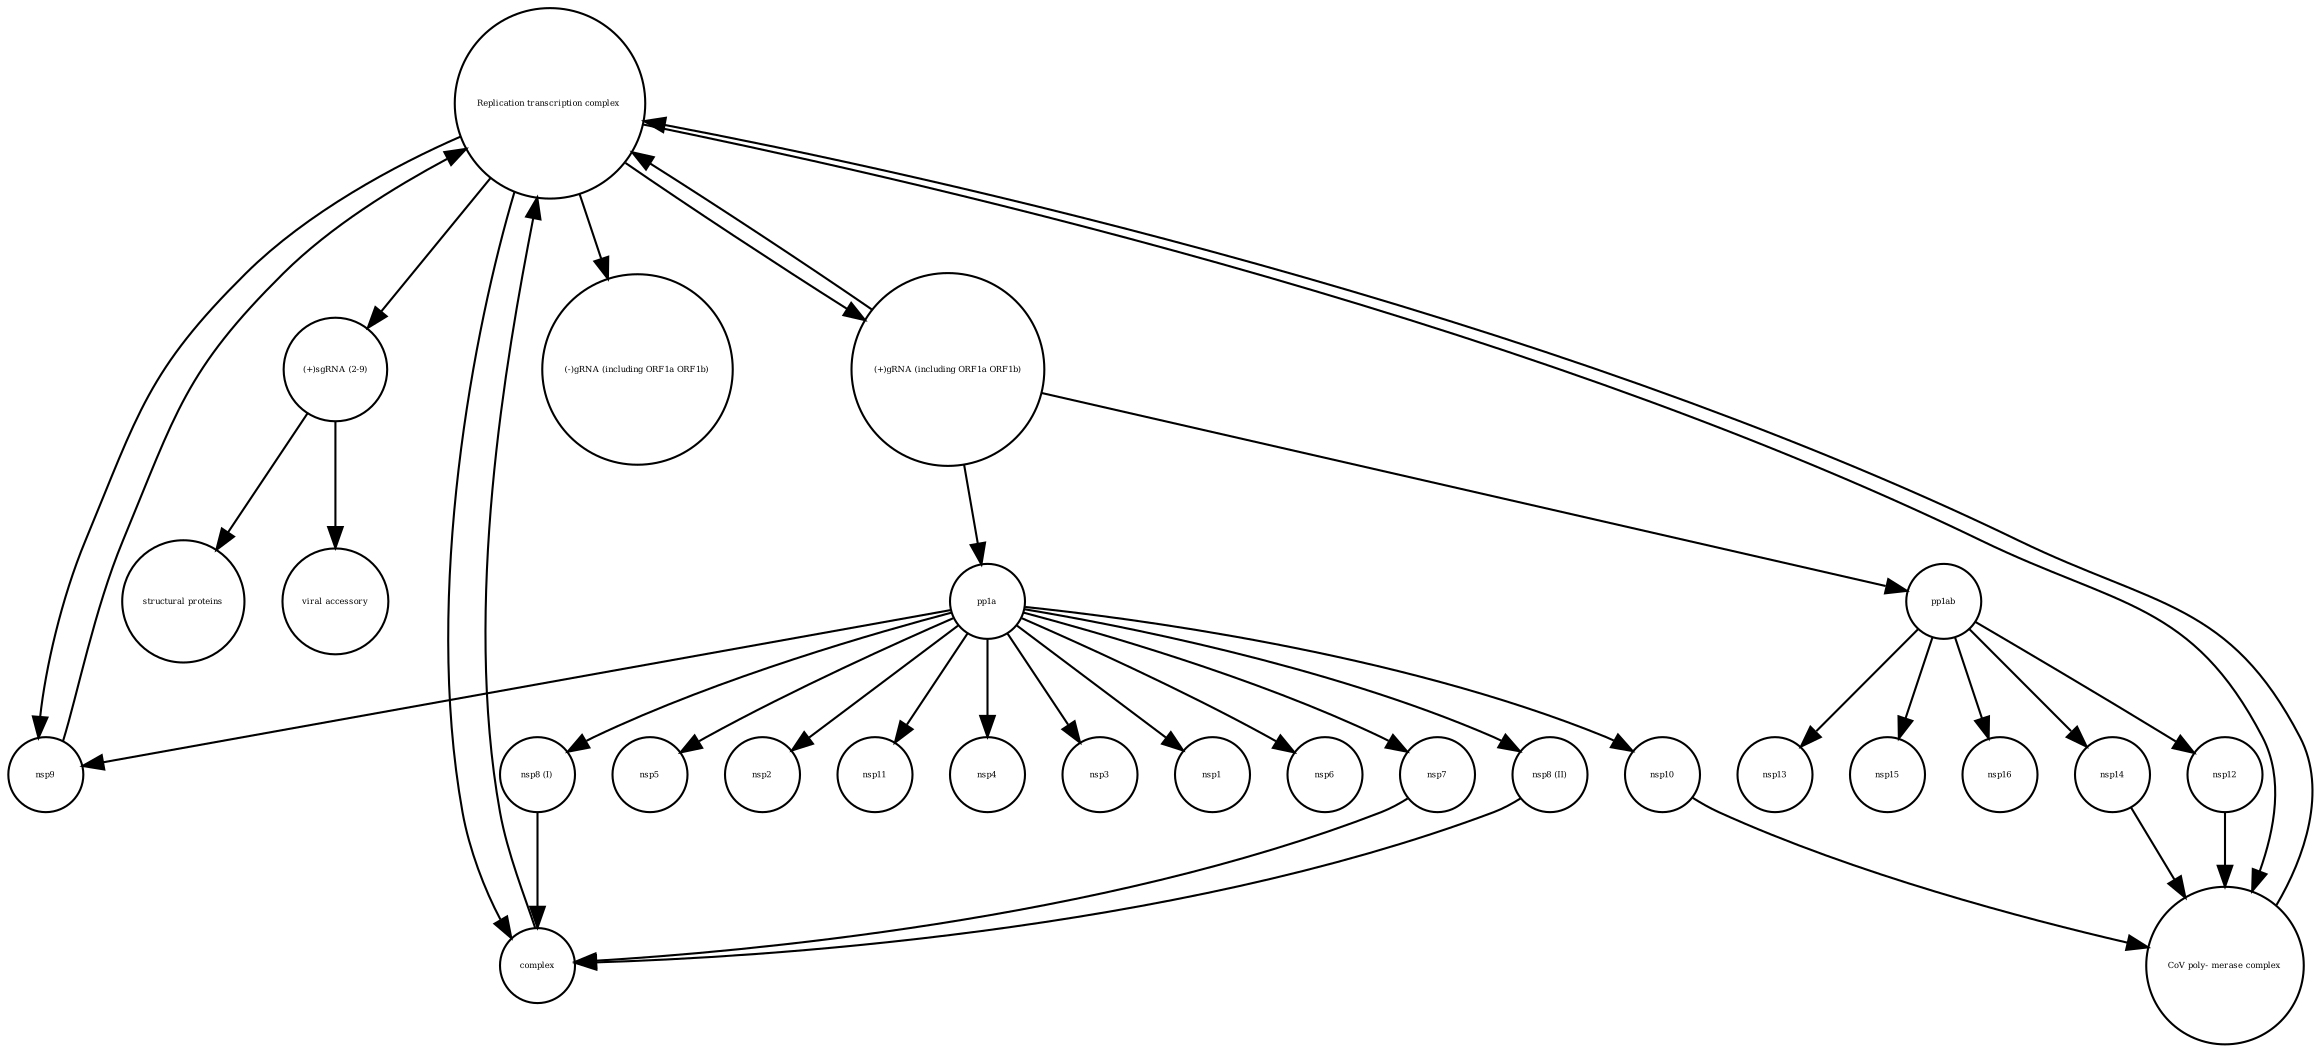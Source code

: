 strict digraph  {
"viral accessory" [annotation="", bipartite=0, cls=macromolecule, fontsize=4, label="viral accessory", shape=circle];
"(+)sgRNA (2-9)" [annotation="", bipartite=0, cls="nucleic acid feature", fontsize=4, label="(+)sgRNA (2-9)", shape=circle];
nsp13 [annotation="", bipartite=0, cls=macromolecule, fontsize=4, label=nsp13, shape=circle];
nsp9 [annotation="", bipartite=0, cls=macromolecule, fontsize=4, label=nsp9, shape=circle];
nsp6 [annotation="", bipartite=0, cls=macromolecule, fontsize=4, label=nsp6, shape=circle];
nsp15 [annotation="", bipartite=0, cls=macromolecule, fontsize=4, label=nsp15, shape=circle];
nsp10 [annotation="", bipartite=0, cls=macromolecule, fontsize=4, label=nsp10, shape=circle];
nsp5 [annotation="", bipartite=0, cls=macromolecule, fontsize=4, label=nsp5, shape=circle];
nsp2 [annotation="", bipartite=0, cls=macromolecule, fontsize=4, label=nsp2, shape=circle];
"structural proteins" [annotation="", bipartite=0, cls=macromolecule, fontsize=4, label="structural proteins", shape=circle];
pp1ab [annotation="", bipartite=0, cls=macromolecule, fontsize=4, label=pp1ab, shape=circle];
"Replication transcription complex " [annotation="", bipartite=0, cls=complex, fontsize=4, label="Replication transcription complex ", shape=circle];
nsp7 [annotation="", bipartite=0, cls=macromolecule, fontsize=4, label=nsp7, shape=circle];
"(+)gRNA (including ORF1a ORF1b)" [annotation="", bipartite=0, cls="nucleic acid feature", fontsize=4, label="(+)gRNA (including ORF1a ORF1b)", shape=circle];
nsp16 [annotation="", bipartite=0, cls=macromolecule, fontsize=4, label=nsp16, shape=circle];
nsp11 [annotation="", bipartite=0, cls=macromolecule, fontsize=4, label=nsp11, shape=circle];
nsp4 [annotation="", bipartite=0, cls=macromolecule, fontsize=4, label=nsp4, shape=circle];
nsp3 [annotation="", bipartite=0, cls=macromolecule, fontsize=4, label=nsp3, shape=circle];
pp1a [annotation="", bipartite=0, cls=macromolecule, fontsize=4, label=pp1a, shape=circle];
"(-)gRNA (including ORF1a ORF1b)" [annotation="", bipartite=0, cls="nucleic acid feature", fontsize=4, label="(-)gRNA (including ORF1a ORF1b)", shape=circle];
"CoV poly- merase complex" [annotation="", bipartite=0, cls=complex, fontsize=4, label="CoV poly- merase complex", shape=circle];
nsp14 [annotation="", bipartite=0, cls=macromolecule, fontsize=4, label=nsp14, shape=circle];
"nsp8 (II)" [annotation="", bipartite=0, cls=macromolecule, fontsize=4, label="nsp8 (II)", shape=circle];
nsp1 [annotation="", bipartite=0, cls=macromolecule, fontsize=4, label=nsp1, shape=circle];
nsp12 [annotation="", bipartite=0, cls=macromolecule, fontsize=4, label=nsp12, shape=circle];
complex [annotation="", bipartite=0, cls=complex, fontsize=4, label=complex, shape=circle];
"nsp8 (I)" [annotation="", bipartite=0, cls=macromolecule, fontsize=4, label="nsp8 (I)", shape=circle];
"(+)sgRNA (2-9)" -> "viral accessory"  [annotation="", interaction_type="necessary stimulation"];
"(+)sgRNA (2-9)" -> "structural proteins"  [annotation="", interaction_type="necessary stimulation"];
nsp9 -> "Replication transcription complex "  [annotation="", interaction_type=production];
nsp10 -> "CoV poly- merase complex"  [annotation="", interaction_type=production];
pp1ab -> nsp15  [annotation="", interaction_type=production];
pp1ab -> nsp16  [annotation="", interaction_type=production];
pp1ab -> nsp14  [annotation="", interaction_type=production];
pp1ab -> nsp12  [annotation="", interaction_type=production];
pp1ab -> nsp13  [annotation="", interaction_type=production];
"Replication transcription complex " -> nsp9  [annotation="", interaction_type=production];
"Replication transcription complex " -> "(-)gRNA (including ORF1a ORF1b)"  [annotation="", interaction_type=production];
"Replication transcription complex " -> "(+)gRNA (including ORF1a ORF1b)"  [annotation="", interaction_type=production];
"Replication transcription complex " -> "CoV poly- merase complex"  [annotation="", interaction_type=production];
"Replication transcription complex " -> complex  [annotation="", interaction_type=production];
"Replication transcription complex " -> "(+)sgRNA (2-9)"  [annotation="", interaction_type="necessary stimulation"];
nsp7 -> complex  [annotation="", interaction_type=production];
"(+)gRNA (including ORF1a ORF1b)" -> pp1ab  [annotation="", interaction_type="necessary stimulation"];
"(+)gRNA (including ORF1a ORF1b)" -> pp1a  [annotation="", interaction_type="necessary stimulation"];
"(+)gRNA (including ORF1a ORF1b)" -> "Replication transcription complex "  [annotation="", interaction_type=production];
pp1a -> nsp9  [annotation="", interaction_type=production];
pp1a -> nsp6  [annotation="", interaction_type=production];
pp1a -> nsp10  [annotation="", interaction_type=production];
pp1a -> nsp7  [annotation="", interaction_type=production];
pp1a -> nsp5  [annotation="", interaction_type=production];
pp1a -> nsp2  [annotation="", interaction_type=production];
pp1a -> nsp11  [annotation="", interaction_type=production];
pp1a -> nsp1  [annotation="", interaction_type=production];
pp1a -> "nsp8 (II)"  [annotation="", interaction_type=production];
pp1a -> nsp4  [annotation="", interaction_type=production];
pp1a -> nsp3  [annotation="", interaction_type=production];
pp1a -> "nsp8 (I)"  [annotation="", interaction_type=production];
"CoV poly- merase complex" -> "Replication transcription complex "  [annotation="", interaction_type=production];
nsp14 -> "CoV poly- merase complex"  [annotation="", interaction_type=production];
"nsp8 (II)" -> complex  [annotation="", interaction_type=production];
nsp12 -> "CoV poly- merase complex"  [annotation="", interaction_type=production];
complex -> "Replication transcription complex "  [annotation="", interaction_type=production];
"nsp8 (I)" -> complex  [annotation="", interaction_type=production];
}
